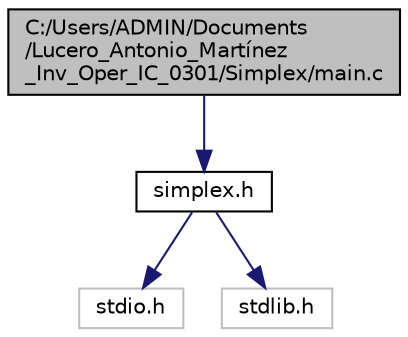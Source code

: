 digraph "C:/Users/ADMIN/Documents/Lucero_Antonio_Martínez_Inv_Oper_IC_0301/Simplex/main.c"
{
 // LATEX_PDF_SIZE
  edge [fontname="Helvetica",fontsize="10",labelfontname="Helvetica",labelfontsize="10"];
  node [fontname="Helvetica",fontsize="10",shape=record];
  Node1 [label="C:/Users/ADMIN/Documents\l/Lucero_Antonio_Martínez\l_Inv_Oper_IC_0301/Simplex/main.c",height=0.2,width=0.4,color="black", fillcolor="grey75", style="filled", fontcolor="black",tooltip="Archivo principal que hace las llamadas a las funciones."];
  Node1 -> Node2 [color="midnightblue",fontsize="10",style="solid",fontname="Helvetica"];
  Node2 [label="simplex.h",height=0.2,width=0.4,color="black", fillcolor="white", style="filled",URL="$simplex_8h.html",tooltip="Prototipo de funciones, declaracion de variables y macros."];
  Node2 -> Node3 [color="midnightblue",fontsize="10",style="solid",fontname="Helvetica"];
  Node3 [label="stdio.h",height=0.2,width=0.4,color="grey75", fillcolor="white", style="filled",tooltip=" "];
  Node2 -> Node4 [color="midnightblue",fontsize="10",style="solid",fontname="Helvetica"];
  Node4 [label="stdlib.h",height=0.2,width=0.4,color="grey75", fillcolor="white", style="filled",tooltip=" "];
}

